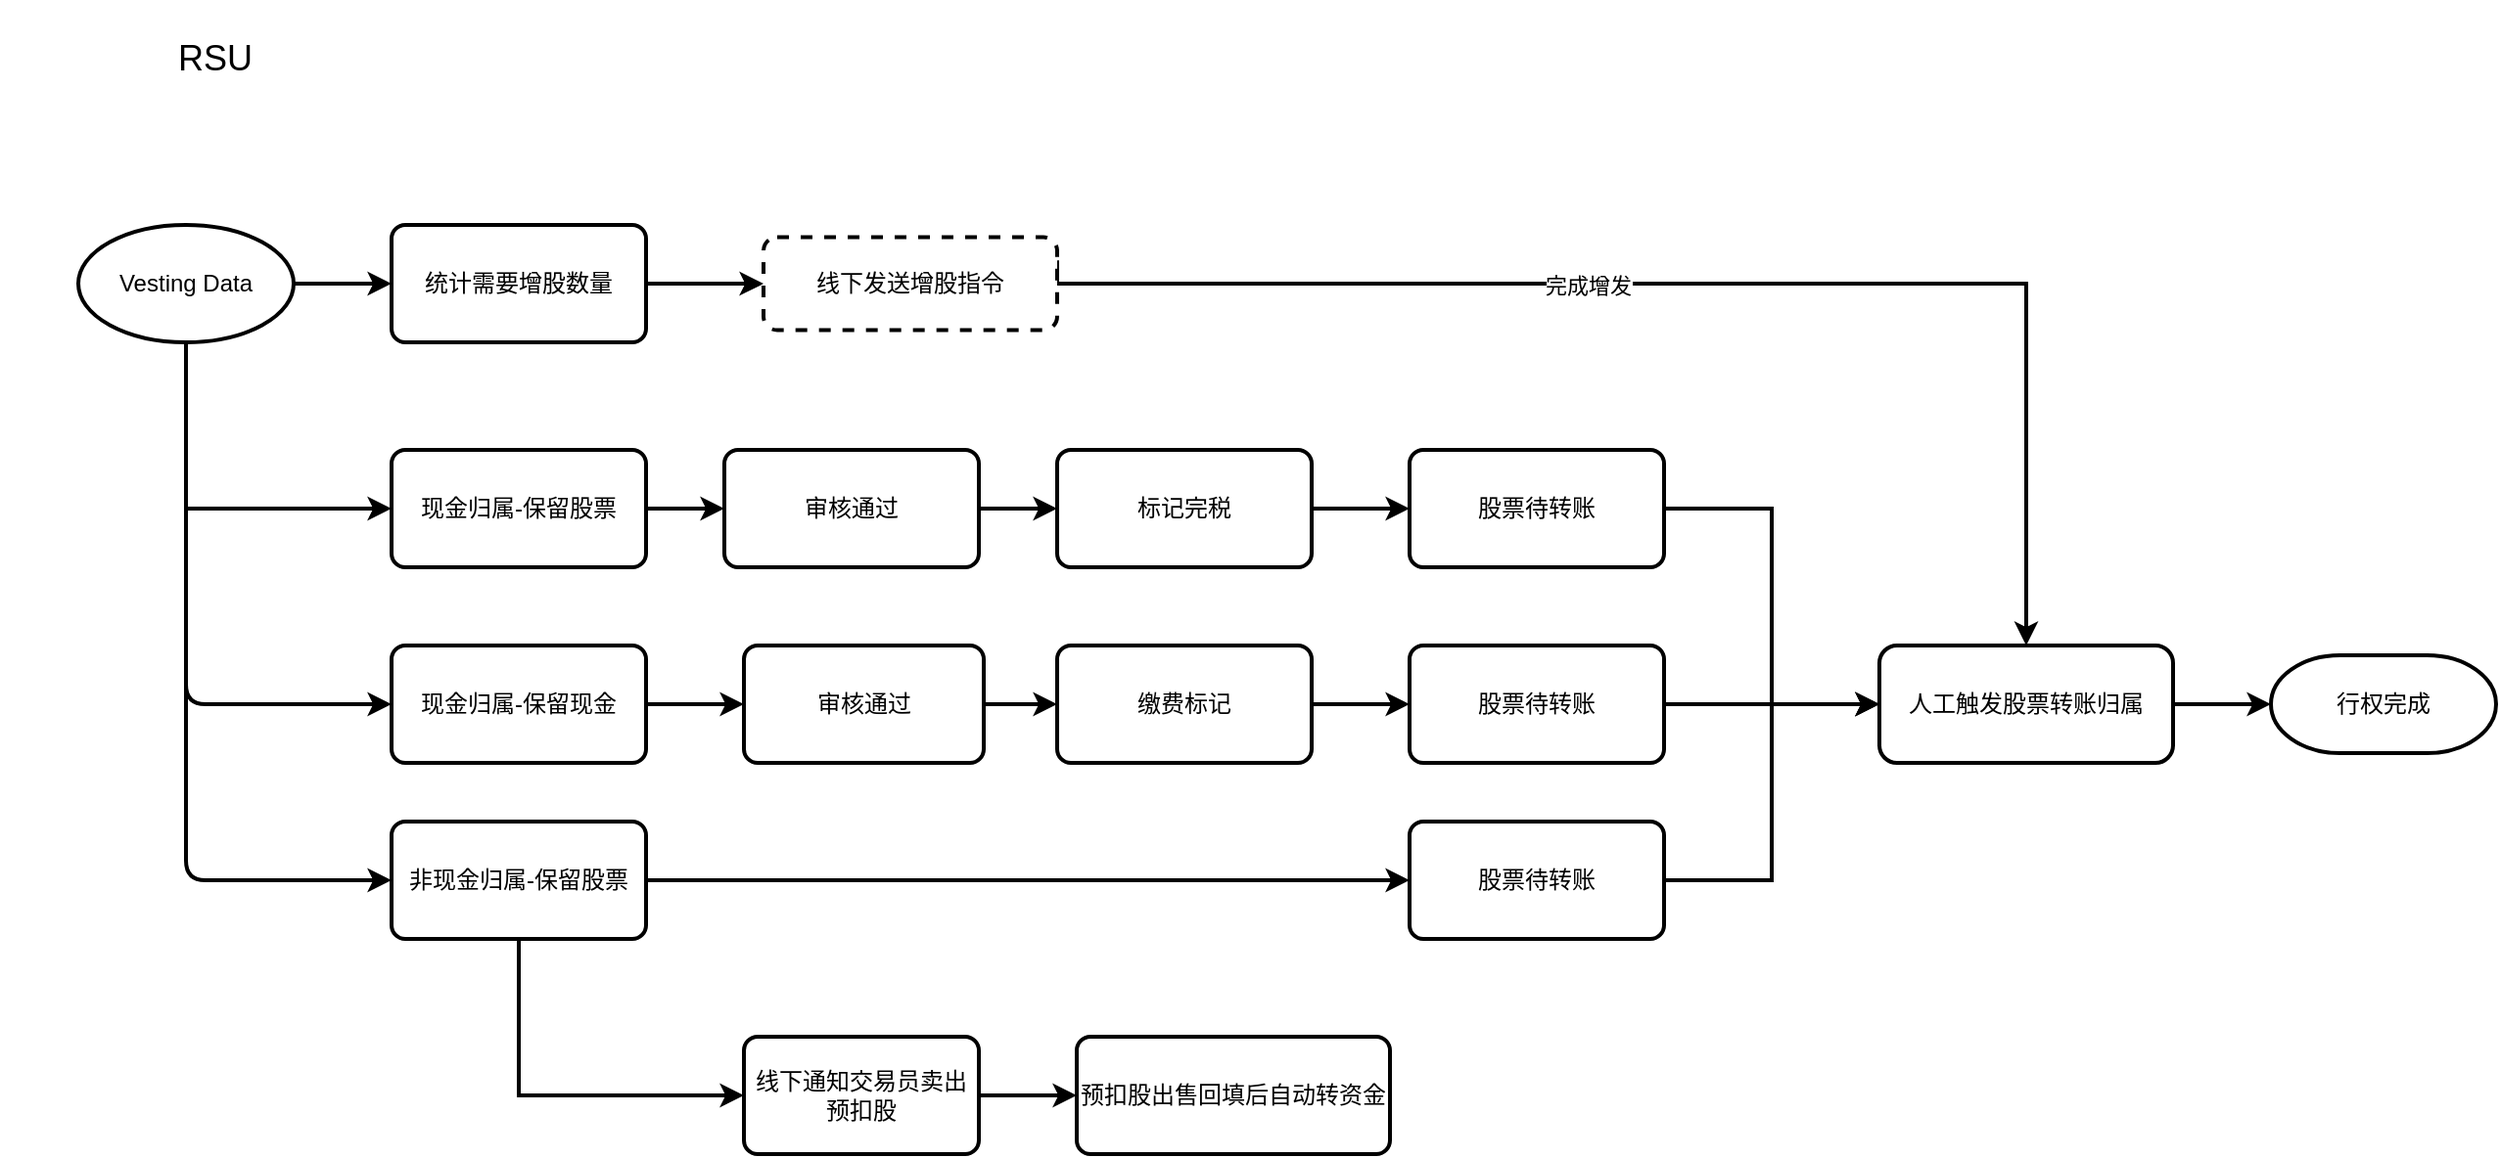 <mxfile version="13.7.9" type="github">
  <diagram id="J9ElGls0z0i14CrVCFYJ" name="第 1 页">
    <mxGraphModel dx="979" dy="722" grid="1" gridSize="10" guides="1" tooltips="1" connect="1" arrows="1" fold="1" page="1" pageScale="1" pageWidth="1600" pageHeight="1200" math="0" shadow="0">
      <root>
        <mxCell id="0" />
        <mxCell id="1" parent="0" />
        <mxCell id="IP6N6mY2FTfmfS4jlM0r-1" value="&lt;font size=&quot;4&quot;&gt;RSU&lt;/font&gt;" style="rounded=1;whiteSpace=wrap;html=1;strokeColor=none;" parent="1" vertex="1">
          <mxGeometry x="120" y="90" width="220" height="60" as="geometry" />
        </mxCell>
        <mxCell id="vPdtA962Ku99ClUze33t-10" style="edgeStyle=orthogonalEdgeStyle;rounded=0;orthogonalLoop=1;jettySize=auto;html=1;exitX=0.5;exitY=1;exitDx=0;exitDy=0;exitPerimeter=0;entryX=0;entryY=0.5;entryDx=0;entryDy=0;strokeWidth=2;" parent="1" source="IP6N6mY2FTfmfS4jlM0r-2" target="vPdtA962Ku99ClUze33t-2" edge="1">
          <mxGeometry relative="1" as="geometry" />
        </mxCell>
        <mxCell id="IP6N6mY2FTfmfS4jlM0r-2" value="Vesting Data" style="strokeWidth=2;html=1;shape=mxgraph.flowchart.start_1;whiteSpace=wrap;" parent="1" vertex="1">
          <mxGeometry x="160" y="205" width="110" height="60" as="geometry" />
        </mxCell>
        <mxCell id="IP6N6mY2FTfmfS4jlM0r-3" value="" style="endArrow=classic;html=1;exitX=1;exitY=0.5;exitDx=0;exitDy=0;exitPerimeter=0;strokeWidth=2;entryX=0;entryY=0.5;entryDx=0;entryDy=0;" parent="1" source="IP6N6mY2FTfmfS4jlM0r-2" target="0F51FI2qZeOwciTwAo53-1" edge="1">
          <mxGeometry width="50" height="50" relative="1" as="geometry">
            <mxPoint x="410" y="360" as="sourcePoint" />
            <mxPoint x="270" y="235.005" as="targetPoint" />
          </mxGeometry>
        </mxCell>
        <mxCell id="bbkBS7m5xD7LvomOwwYE-14" style="edgeStyle=orthogonalEdgeStyle;rounded=0;orthogonalLoop=1;jettySize=auto;html=1;exitX=1;exitY=0.25;exitDx=0;exitDy=0;strokeWidth=2;" edge="1" parent="1" source="IP6N6mY2FTfmfS4jlM0r-16" target="bbkBS7m5xD7LvomOwwYE-15">
          <mxGeometry relative="1" as="geometry">
            <mxPoint x="1090" y="420" as="targetPoint" />
            <Array as="points">
              <mxPoint x="660" y="235" />
              <mxPoint x="1155" y="235" />
            </Array>
          </mxGeometry>
        </mxCell>
        <mxCell id="bbkBS7m5xD7LvomOwwYE-16" value="完成增发" style="edgeLabel;html=1;align=center;verticalAlign=middle;resizable=0;points=[];" vertex="1" connectable="0" parent="bbkBS7m5xD7LvomOwwYE-14">
          <mxGeometry x="-0.183" y="-1" relative="1" as="geometry">
            <mxPoint as="offset" />
          </mxGeometry>
        </mxCell>
        <mxCell id="IP6N6mY2FTfmfS4jlM0r-16" value="线下发送增股指令" style="rounded=1;whiteSpace=wrap;html=1;absoluteArcSize=1;arcSize=14;strokeWidth=2;dashed=1;" parent="1" vertex="1">
          <mxGeometry x="510" y="211.26" width="150" height="47.49" as="geometry" />
        </mxCell>
        <mxCell id="0F51FI2qZeOwciTwAo53-4" style="edgeStyle=orthogonalEdgeStyle;rounded=0;orthogonalLoop=1;jettySize=auto;html=1;strokeWidth=2;" parent="1" source="0F51FI2qZeOwciTwAo53-1" target="IP6N6mY2FTfmfS4jlM0r-16" edge="1">
          <mxGeometry relative="1" as="geometry" />
        </mxCell>
        <mxCell id="0F51FI2qZeOwciTwAo53-1" value="统计需要增股数量" style="rounded=1;whiteSpace=wrap;html=1;absoluteArcSize=1;arcSize=14;strokeWidth=2;" parent="1" vertex="1">
          <mxGeometry x="320" y="205.01" width="130" height="60" as="geometry" />
        </mxCell>
        <mxCell id="bbkBS7m5xD7LvomOwwYE-17" style="edgeStyle=orthogonalEdgeStyle;rounded=0;orthogonalLoop=1;jettySize=auto;html=1;exitX=1;exitY=0.5;exitDx=0;exitDy=0;entryX=0;entryY=0.5;entryDx=0;entryDy=0;strokeWidth=2;" edge="1" parent="1" source="0F51FI2qZeOwciTwAo53-6" target="bbkBS7m5xD7LvomOwwYE-15">
          <mxGeometry relative="1" as="geometry" />
        </mxCell>
        <mxCell id="0F51FI2qZeOwciTwAo53-6" value="股票待转账" style="rounded=1;whiteSpace=wrap;html=1;absoluteArcSize=1;arcSize=14;strokeWidth=2;" parent="1" vertex="1">
          <mxGeometry x="840" y="320" width="130" height="60" as="geometry" />
        </mxCell>
        <mxCell id="0F51FI2qZeOwciTwAo53-13" value="行权完成" style="strokeWidth=2;html=1;shape=mxgraph.flowchart.terminator;whiteSpace=wrap;" parent="1" vertex="1">
          <mxGeometry x="1280" y="425" width="115" height="50" as="geometry" />
        </mxCell>
        <mxCell id="vPdtA962Ku99ClUze33t-9" style="edgeStyle=orthogonalEdgeStyle;rounded=0;orthogonalLoop=1;jettySize=auto;html=1;exitX=1;exitY=0.5;exitDx=0;exitDy=0;strokeWidth=2;" parent="1" source="vPdtA962Ku99ClUze33t-2" target="vPdtA962Ku99ClUze33t-4" edge="1">
          <mxGeometry relative="1" as="geometry" />
        </mxCell>
        <mxCell id="vPdtA962Ku99ClUze33t-2" value="现金归属-保留股票" style="rounded=1;whiteSpace=wrap;html=1;absoluteArcSize=1;arcSize=14;strokeWidth=2;" parent="1" vertex="1">
          <mxGeometry x="320" y="320" width="130" height="60" as="geometry" />
        </mxCell>
        <mxCell id="vPdtA962Ku99ClUze33t-8" style="edgeStyle=orthogonalEdgeStyle;rounded=0;orthogonalLoop=1;jettySize=auto;html=1;exitX=1;exitY=0.5;exitDx=0;exitDy=0;entryX=0;entryY=0.5;entryDx=0;entryDy=0;strokeWidth=2;" parent="1" source="vPdtA962Ku99ClUze33t-4" target="vPdtA962Ku99ClUze33t-7" edge="1">
          <mxGeometry relative="1" as="geometry" />
        </mxCell>
        <mxCell id="vPdtA962Ku99ClUze33t-4" value="审核通过" style="rounded=1;whiteSpace=wrap;html=1;absoluteArcSize=1;arcSize=14;strokeWidth=2;" parent="1" vertex="1">
          <mxGeometry x="490" y="320" width="130" height="60" as="geometry" />
        </mxCell>
        <mxCell id="vPdtA962Ku99ClUze33t-12" style="edgeStyle=orthogonalEdgeStyle;rounded=0;orthogonalLoop=1;jettySize=auto;html=1;exitX=1;exitY=0.5;exitDx=0;exitDy=0;strokeWidth=2;" parent="1" source="vPdtA962Ku99ClUze33t-7" target="0F51FI2qZeOwciTwAo53-6" edge="1">
          <mxGeometry relative="1" as="geometry" />
        </mxCell>
        <mxCell id="vPdtA962Ku99ClUze33t-7" value="标记完税" style="rounded=1;whiteSpace=wrap;html=1;absoluteArcSize=1;arcSize=14;strokeWidth=2;" parent="1" vertex="1">
          <mxGeometry x="660" y="320" width="130" height="60" as="geometry" />
        </mxCell>
        <mxCell id="bbkBS7m5xD7LvomOwwYE-5" style="edgeStyle=orthogonalEdgeStyle;rounded=0;orthogonalLoop=1;jettySize=auto;html=1;exitX=1;exitY=0.5;exitDx=0;exitDy=0;entryX=0;entryY=0.5;entryDx=0;entryDy=0;strokeWidth=2;" edge="1" parent="1" source="vPdtA962Ku99ClUze33t-13" target="vPdtA962Ku99ClUze33t-16">
          <mxGeometry relative="1" as="geometry" />
        </mxCell>
        <mxCell id="vPdtA962Ku99ClUze33t-13" value="现金归属-保留现金" style="rounded=1;whiteSpace=wrap;html=1;absoluteArcSize=1;arcSize=14;strokeWidth=2;" parent="1" vertex="1">
          <mxGeometry x="320" y="420" width="130" height="60" as="geometry" />
        </mxCell>
        <mxCell id="bbkBS7m5xD7LvomOwwYE-1" style="edgeStyle=orthogonalEdgeStyle;rounded=0;orthogonalLoop=1;jettySize=auto;html=1;exitX=0.5;exitY=1;exitDx=0;exitDy=0;entryX=0;entryY=0.5;entryDx=0;entryDy=0;strokeWidth=2;" edge="1" parent="1" source="vPdtA962Ku99ClUze33t-14" target="vPdtA962Ku99ClUze33t-25">
          <mxGeometry relative="1" as="geometry" />
        </mxCell>
        <mxCell id="bbkBS7m5xD7LvomOwwYE-13" style="edgeStyle=orthogonalEdgeStyle;rounded=0;orthogonalLoop=1;jettySize=auto;html=1;exitX=1;exitY=0.5;exitDx=0;exitDy=0;strokeWidth=2;" edge="1" parent="1" source="vPdtA962Ku99ClUze33t-14" target="bbkBS7m5xD7LvomOwwYE-12">
          <mxGeometry relative="1" as="geometry" />
        </mxCell>
        <mxCell id="vPdtA962Ku99ClUze33t-14" value="非现金归属-保留股票" style="rounded=1;whiteSpace=wrap;html=1;absoluteArcSize=1;arcSize=14;strokeWidth=2;" parent="1" vertex="1">
          <mxGeometry x="320" y="510" width="130" height="60" as="geometry" />
        </mxCell>
        <mxCell id="vPdtA962Ku99ClUze33t-18" style="edgeStyle=orthogonalEdgeStyle;rounded=0;orthogonalLoop=1;jettySize=auto;html=1;exitX=1;exitY=0.5;exitDx=0;exitDy=0;entryX=0;entryY=0.5;entryDx=0;entryDy=0;strokeWidth=2;" parent="1" source="vPdtA962Ku99ClUze33t-16" target="vPdtA962Ku99ClUze33t-17" edge="1">
          <mxGeometry relative="1" as="geometry" />
        </mxCell>
        <mxCell id="vPdtA962Ku99ClUze33t-16" value="审核通过" style="rounded=1;whiteSpace=wrap;html=1;absoluteArcSize=1;arcSize=14;strokeWidth=2;" parent="1" vertex="1">
          <mxGeometry x="500" y="420" width="122.5" height="60" as="geometry" />
        </mxCell>
        <mxCell id="vPdtA962Ku99ClUze33t-23" style="edgeStyle=orthogonalEdgeStyle;rounded=0;orthogonalLoop=1;jettySize=auto;html=1;exitX=1;exitY=0.5;exitDx=0;exitDy=0;strokeWidth=2;" parent="1" source="vPdtA962Ku99ClUze33t-17" target="vPdtA962Ku99ClUze33t-20" edge="1">
          <mxGeometry relative="1" as="geometry" />
        </mxCell>
        <mxCell id="vPdtA962Ku99ClUze33t-17" value="缴费标记" style="rounded=1;whiteSpace=wrap;html=1;absoluteArcSize=1;arcSize=14;strokeWidth=2;" parent="1" vertex="1">
          <mxGeometry x="660" y="420" width="130" height="60" as="geometry" />
        </mxCell>
        <mxCell id="bbkBS7m5xD7LvomOwwYE-20" style="edgeStyle=orthogonalEdgeStyle;rounded=0;orthogonalLoop=1;jettySize=auto;html=1;exitX=1;exitY=0.5;exitDx=0;exitDy=0;strokeWidth=2;" edge="1" parent="1" source="vPdtA962Ku99ClUze33t-20" target="bbkBS7m5xD7LvomOwwYE-15">
          <mxGeometry relative="1" as="geometry" />
        </mxCell>
        <mxCell id="vPdtA962Ku99ClUze33t-20" value="股票待转账" style="rounded=1;whiteSpace=wrap;html=1;absoluteArcSize=1;arcSize=14;strokeWidth=2;" parent="1" vertex="1">
          <mxGeometry x="840" y="420" width="130" height="60" as="geometry" />
        </mxCell>
        <mxCell id="bbkBS7m5xD7LvomOwwYE-8" style="edgeStyle=orthogonalEdgeStyle;rounded=0;orthogonalLoop=1;jettySize=auto;html=1;exitX=1;exitY=0.5;exitDx=0;exitDy=0;entryX=0;entryY=0.5;entryDx=0;entryDy=0;strokeWidth=2;" edge="1" parent="1" source="vPdtA962Ku99ClUze33t-25" target="bbkBS7m5xD7LvomOwwYE-6">
          <mxGeometry relative="1" as="geometry" />
        </mxCell>
        <mxCell id="vPdtA962Ku99ClUze33t-25" value="线下通知交易员卖出预扣股" style="rounded=1;whiteSpace=wrap;html=1;absoluteArcSize=1;arcSize=14;strokeWidth=2;" parent="1" vertex="1">
          <mxGeometry x="500" y="620" width="120" height="60" as="geometry" />
        </mxCell>
        <mxCell id="bbkBS7m5xD7LvomOwwYE-6" value="预扣股出售回填后自动转资金" style="rounded=1;whiteSpace=wrap;html=1;absoluteArcSize=1;arcSize=14;strokeWidth=2;" vertex="1" parent="1">
          <mxGeometry x="670" y="620" width="160" height="60" as="geometry" />
        </mxCell>
        <mxCell id="bbkBS7m5xD7LvomOwwYE-9" value="" style="endArrow=classic;html=1;strokeWidth=2;entryX=0;entryY=0.5;entryDx=0;entryDy=0;exitX=0.5;exitY=1;exitDx=0;exitDy=0;exitPerimeter=0;" edge="1" parent="1" source="IP6N6mY2FTfmfS4jlM0r-2" target="vPdtA962Ku99ClUze33t-13">
          <mxGeometry width="50" height="50" relative="1" as="geometry">
            <mxPoint x="220" y="270" as="sourcePoint" />
            <mxPoint x="270" y="430" as="targetPoint" />
            <Array as="points">
              <mxPoint x="215" y="450" />
            </Array>
          </mxGeometry>
        </mxCell>
        <mxCell id="bbkBS7m5xD7LvomOwwYE-10" value="" style="endArrow=classic;html=1;strokeWidth=2;entryX=0;entryY=0.5;entryDx=0;entryDy=0;exitX=0.5;exitY=1;exitDx=0;exitDy=0;exitPerimeter=0;" edge="1" parent="1" source="IP6N6mY2FTfmfS4jlM0r-2" target="vPdtA962Ku99ClUze33t-14">
          <mxGeometry width="50" height="50" relative="1" as="geometry">
            <mxPoint x="220" y="570" as="sourcePoint" />
            <mxPoint x="270" y="520" as="targetPoint" />
            <Array as="points">
              <mxPoint x="215" y="540" />
            </Array>
          </mxGeometry>
        </mxCell>
        <mxCell id="bbkBS7m5xD7LvomOwwYE-21" style="edgeStyle=orthogonalEdgeStyle;rounded=0;orthogonalLoop=1;jettySize=auto;html=1;exitX=1;exitY=0.5;exitDx=0;exitDy=0;entryX=0;entryY=0.5;entryDx=0;entryDy=0;strokeWidth=2;" edge="1" parent="1" source="bbkBS7m5xD7LvomOwwYE-12" target="bbkBS7m5xD7LvomOwwYE-15">
          <mxGeometry relative="1" as="geometry" />
        </mxCell>
        <mxCell id="bbkBS7m5xD7LvomOwwYE-12" value="股票待转账" style="rounded=1;whiteSpace=wrap;html=1;absoluteArcSize=1;arcSize=14;strokeWidth=2;" vertex="1" parent="1">
          <mxGeometry x="840" y="510" width="130" height="60" as="geometry" />
        </mxCell>
        <mxCell id="bbkBS7m5xD7LvomOwwYE-22" style="edgeStyle=orthogonalEdgeStyle;rounded=0;orthogonalLoop=1;jettySize=auto;html=1;exitX=1;exitY=0.5;exitDx=0;exitDy=0;entryX=0;entryY=0.5;entryDx=0;entryDy=0;entryPerimeter=0;strokeWidth=2;" edge="1" parent="1" source="bbkBS7m5xD7LvomOwwYE-15" target="0F51FI2qZeOwciTwAo53-13">
          <mxGeometry relative="1" as="geometry" />
        </mxCell>
        <mxCell id="bbkBS7m5xD7LvomOwwYE-15" value="人工触发股票转账归属" style="rounded=1;whiteSpace=wrap;html=1;strokeWidth=2;" vertex="1" parent="1">
          <mxGeometry x="1080" y="420" width="150" height="60" as="geometry" />
        </mxCell>
      </root>
    </mxGraphModel>
  </diagram>
</mxfile>
